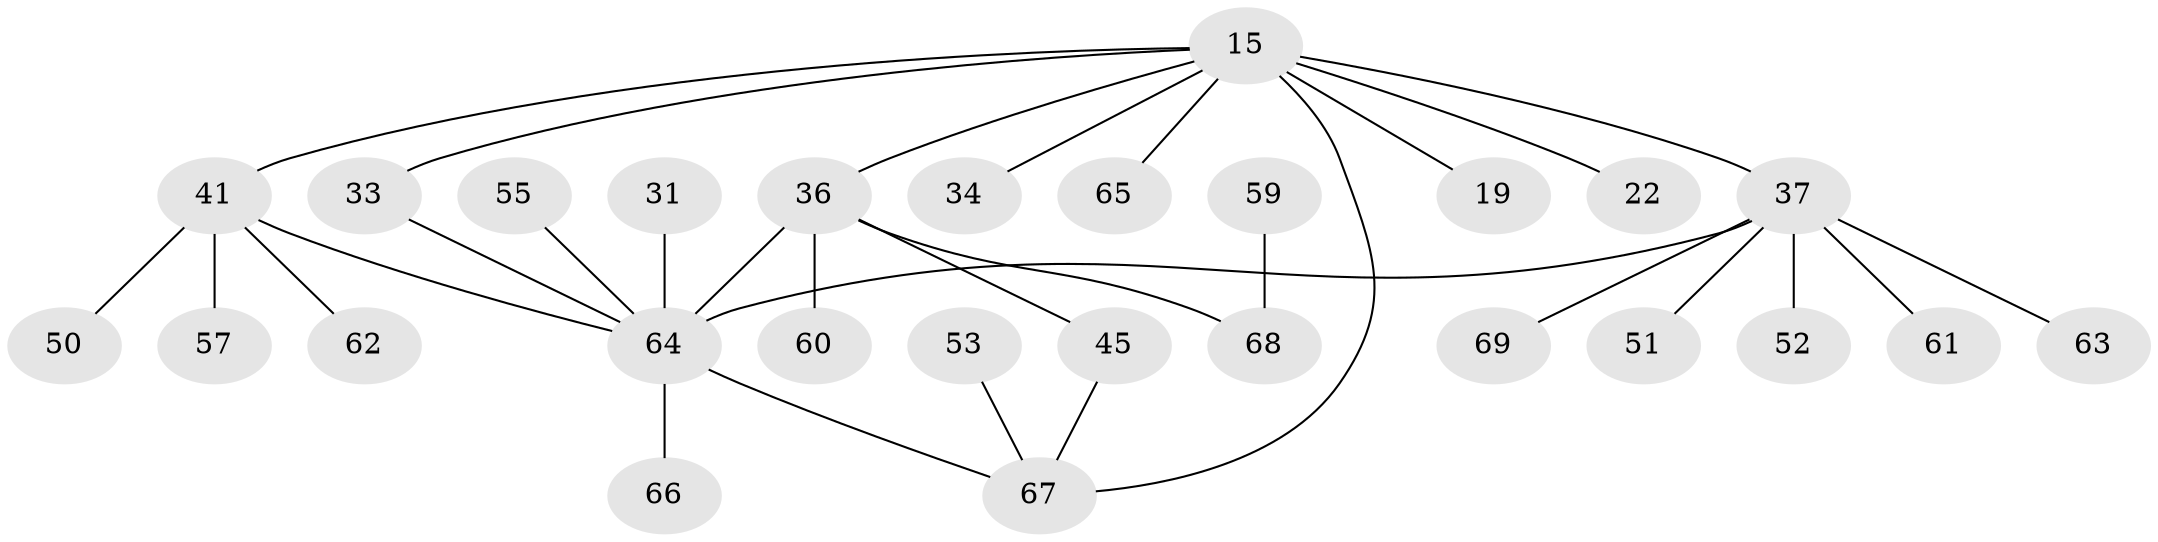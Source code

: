 // original degree distribution, {3: 0.07246376811594203, 4: 0.028985507246376812, 7: 0.043478260869565216, 2: 0.17391304347826086, 9: 0.014492753623188406, 8: 0.028985507246376812, 11: 0.014492753623188406, 5: 0.028985507246376812, 6: 0.043478260869565216, 1: 0.5507246376811594}
// Generated by graph-tools (version 1.1) at 2025/58/03/04/25 21:58:01]
// undirected, 27 vertices, 31 edges
graph export_dot {
graph [start="1"]
  node [color=gray90,style=filled];
  15 [super="+12"];
  19;
  22;
  31;
  33;
  34;
  36 [super="+6"];
  37 [super="+14+29+30"];
  41 [super="+9+25+28"];
  45;
  50;
  51;
  52;
  53;
  55;
  57;
  59 [super="+56"];
  60;
  61 [super="+43"];
  62;
  63;
  64 [super="+20+26+8+17+3"];
  65;
  66 [super="+58"];
  67 [super="+35+46+10+21+24"];
  68 [super="+44+32+38+40"];
  69 [super="+47"];
  15 -- 34;
  15 -- 65;
  15 -- 33;
  15 -- 19;
  15 -- 22;
  15 -- 67 [weight=2];
  15 -- 37 [weight=3];
  15 -- 41 [weight=2];
  15 -- 36 [weight=2];
  31 -- 64;
  33 -- 64;
  36 -- 64 [weight=2];
  36 -- 68 [weight=2];
  36 -- 60;
  36 -- 45;
  37 -- 64 [weight=3];
  37 -- 69;
  37 -- 51;
  37 -- 52;
  37 -- 61;
  37 -- 63;
  41 -- 64 [weight=3];
  41 -- 50;
  41 -- 62;
  41 -- 57;
  45 -- 67;
  53 -- 67;
  55 -- 64;
  59 -- 68;
  64 -- 66;
  64 -- 67 [weight=2];
}
